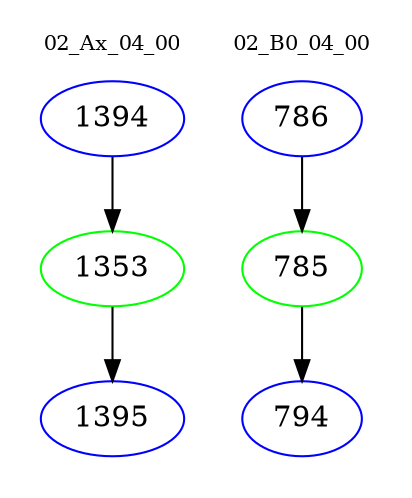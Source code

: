 digraph{
subgraph cluster_0 {
color = white
label = "02_Ax_04_00";
fontsize=10;
T0_1394 [label="1394", color="blue"]
T0_1394 -> T0_1353 [color="black"]
T0_1353 [label="1353", color="green"]
T0_1353 -> T0_1395 [color="black"]
T0_1395 [label="1395", color="blue"]
}
subgraph cluster_1 {
color = white
label = "02_B0_04_00";
fontsize=10;
T1_786 [label="786", color="blue"]
T1_786 -> T1_785 [color="black"]
T1_785 [label="785", color="green"]
T1_785 -> T1_794 [color="black"]
T1_794 [label="794", color="blue"]
}
}
